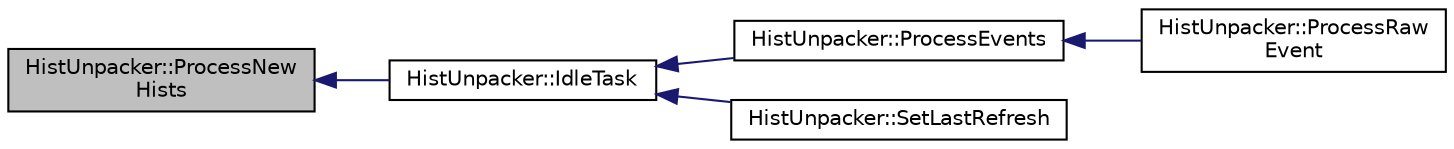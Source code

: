 digraph "HistUnpacker::ProcessNewHists"
{
  edge [fontname="Helvetica",fontsize="10",labelfontname="Helvetica",labelfontsize="10"];
  node [fontname="Helvetica",fontsize="10",shape=record];
  rankdir="LR";
  Node1 [label="HistUnpacker::ProcessNew\lHists",height=0.2,width=0.4,color="black", fillcolor="grey75", style="filled", fontcolor="black"];
  Node1 -> Node2 [dir="back",color="midnightblue",fontsize="10",style="solid",fontname="Helvetica"];
  Node2 [label="HistUnpacker::IdleTask",height=0.2,width=0.4,color="black", fillcolor="white", style="filled",URL="$d0/d4f/class_hist_unpacker.html#a4f09417c82f2a7d23a8d28dba7840131"];
  Node2 -> Node3 [dir="back",color="midnightblue",fontsize="10",style="solid",fontname="Helvetica"];
  Node3 [label="HistUnpacker::ProcessEvents",height=0.2,width=0.4,color="black", fillcolor="white", style="filled",URL="$d0/d4f/class_hist_unpacker.html#a25e607e59a055805005ea9952a799162",tooltip="Processes each event by filling the tree and clearing the event. "];
  Node3 -> Node4 [dir="back",color="midnightblue",fontsize="10",style="solid",fontname="Helvetica"];
  Node4 [label="HistUnpacker::ProcessRaw\lEvent",height=0.2,width=0.4,color="black", fillcolor="white", style="filled",URL="$d0/d4f/class_hist_unpacker.html#aff13db53afd16e00d86681802171768e"];
  Node2 -> Node5 [dir="back",color="midnightblue",fontsize="10",style="solid",fontname="Helvetica"];
  Node5 [label="HistUnpacker::SetLastRefresh",height=0.2,width=0.4,color="black", fillcolor="white", style="filled",URL="$d0/d4f/class_hist_unpacker.html#a00f888b1309e58b0a419111103e24943"];
}
